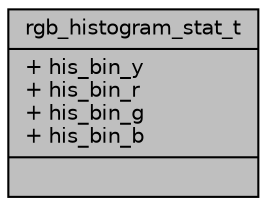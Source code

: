digraph "rgb_histogram_stat_t"
{
 // INTERACTIVE_SVG=YES
 // LATEX_PDF_SIZE
  bgcolor="transparent";
  edge [fontname="Helvetica",fontsize="10",labelfontname="Helvetica",labelfontsize="10"];
  node [fontname="Helvetica",fontsize="10",shape=record];
  Node1 [label="{rgb_histogram_stat_t\n|+ his_bin_y\l+ his_bin_r\l+ his_bin_g\l+ his_bin_b\l|}",height=0.2,width=0.4,color="black", fillcolor="grey75", style="filled", fontcolor="black",tooltip=" "];
}
